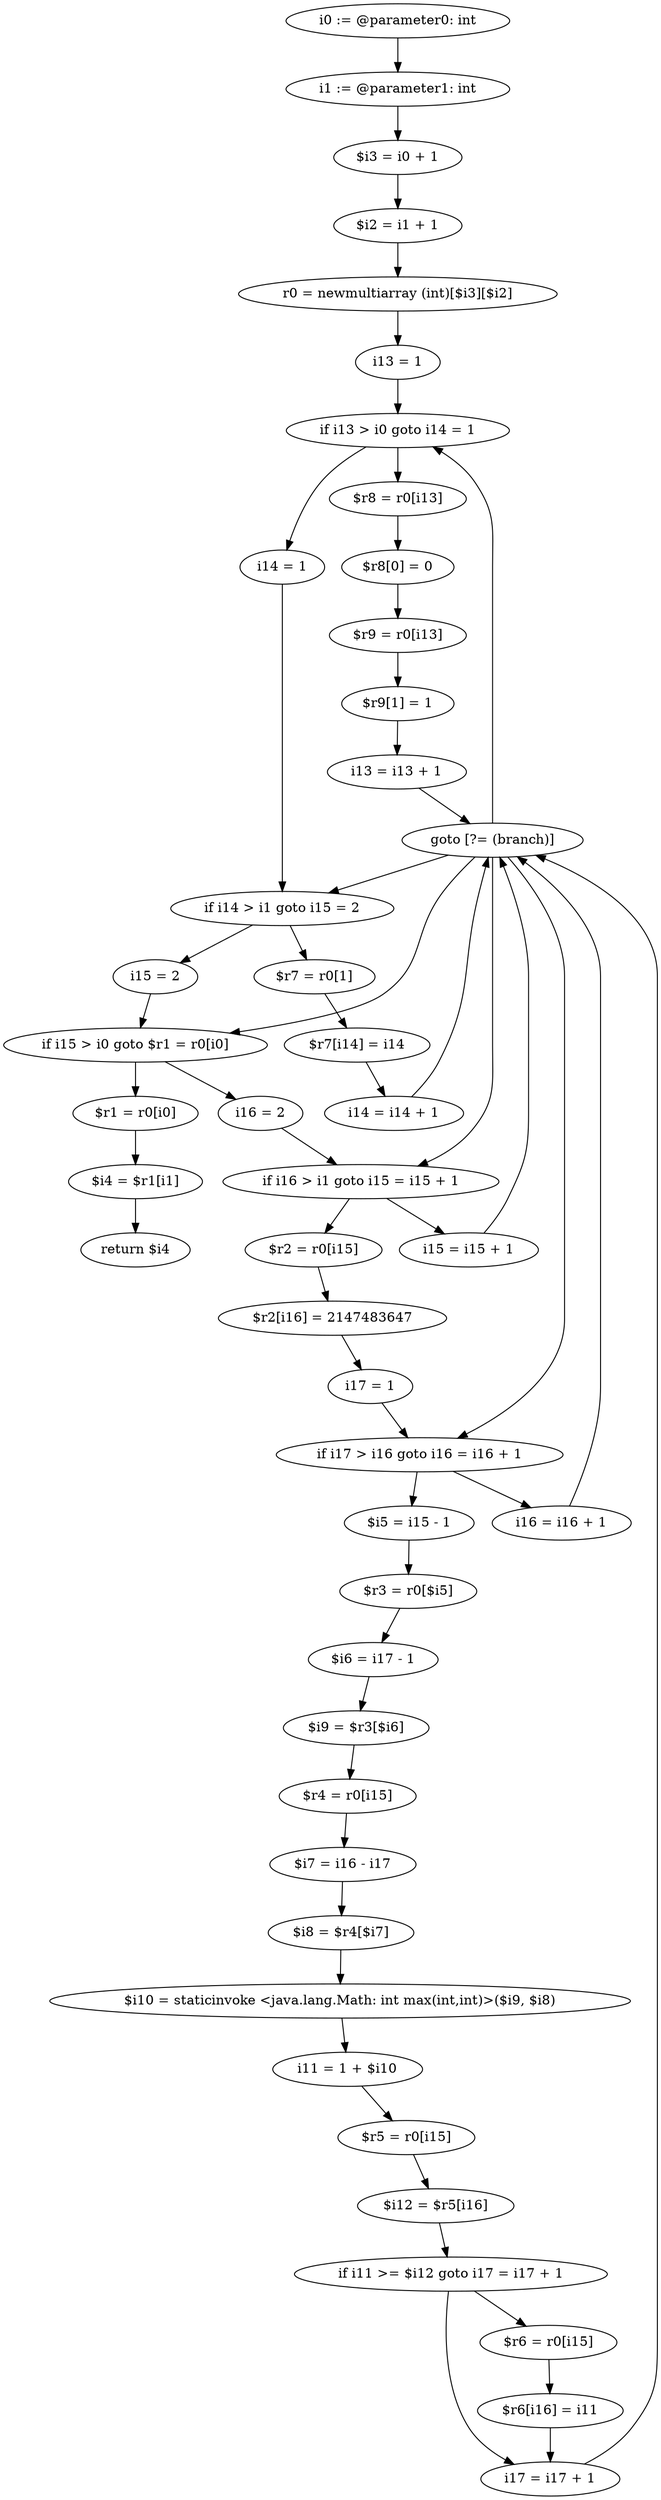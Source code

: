digraph "unitGraph" {
    "i0 := @parameter0: int"
    "i1 := @parameter1: int"
    "$i3 = i0 + 1"
    "$i2 = i1 + 1"
    "r0 = newmultiarray (int)[$i3][$i2]"
    "i13 = 1"
    "if i13 > i0 goto i14 = 1"
    "$r8 = r0[i13]"
    "$r8[0] = 0"
    "$r9 = r0[i13]"
    "$r9[1] = 1"
    "i13 = i13 + 1"
    "goto [?= (branch)]"
    "i14 = 1"
    "if i14 > i1 goto i15 = 2"
    "$r7 = r0[1]"
    "$r7[i14] = i14"
    "i14 = i14 + 1"
    "i15 = 2"
    "if i15 > i0 goto $r1 = r0[i0]"
    "i16 = 2"
    "if i16 > i1 goto i15 = i15 + 1"
    "$r2 = r0[i15]"
    "$r2[i16] = 2147483647"
    "i17 = 1"
    "if i17 > i16 goto i16 = i16 + 1"
    "$i5 = i15 - 1"
    "$r3 = r0[$i5]"
    "$i6 = i17 - 1"
    "$i9 = $r3[$i6]"
    "$r4 = r0[i15]"
    "$i7 = i16 - i17"
    "$i8 = $r4[$i7]"
    "$i10 = staticinvoke <java.lang.Math: int max(int,int)>($i9, $i8)"
    "i11 = 1 + $i10"
    "$r5 = r0[i15]"
    "$i12 = $r5[i16]"
    "if i11 >= $i12 goto i17 = i17 + 1"
    "$r6 = r0[i15]"
    "$r6[i16] = i11"
    "i17 = i17 + 1"
    "i16 = i16 + 1"
    "i15 = i15 + 1"
    "$r1 = r0[i0]"
    "$i4 = $r1[i1]"
    "return $i4"
    "i0 := @parameter0: int"->"i1 := @parameter1: int";
    "i1 := @parameter1: int"->"$i3 = i0 + 1";
    "$i3 = i0 + 1"->"$i2 = i1 + 1";
    "$i2 = i1 + 1"->"r0 = newmultiarray (int)[$i3][$i2]";
    "r0 = newmultiarray (int)[$i3][$i2]"->"i13 = 1";
    "i13 = 1"->"if i13 > i0 goto i14 = 1";
    "if i13 > i0 goto i14 = 1"->"$r8 = r0[i13]";
    "if i13 > i0 goto i14 = 1"->"i14 = 1";
    "$r8 = r0[i13]"->"$r8[0] = 0";
    "$r8[0] = 0"->"$r9 = r0[i13]";
    "$r9 = r0[i13]"->"$r9[1] = 1";
    "$r9[1] = 1"->"i13 = i13 + 1";
    "i13 = i13 + 1"->"goto [?= (branch)]";
    "goto [?= (branch)]"->"if i13 > i0 goto i14 = 1";
    "i14 = 1"->"if i14 > i1 goto i15 = 2";
    "if i14 > i1 goto i15 = 2"->"$r7 = r0[1]";
    "if i14 > i1 goto i15 = 2"->"i15 = 2";
    "$r7 = r0[1]"->"$r7[i14] = i14";
    "$r7[i14] = i14"->"i14 = i14 + 1";
    "i14 = i14 + 1"->"goto [?= (branch)]";
    "goto [?= (branch)]"->"if i14 > i1 goto i15 = 2";
    "i15 = 2"->"if i15 > i0 goto $r1 = r0[i0]";
    "if i15 > i0 goto $r1 = r0[i0]"->"i16 = 2";
    "if i15 > i0 goto $r1 = r0[i0]"->"$r1 = r0[i0]";
    "i16 = 2"->"if i16 > i1 goto i15 = i15 + 1";
    "if i16 > i1 goto i15 = i15 + 1"->"$r2 = r0[i15]";
    "if i16 > i1 goto i15 = i15 + 1"->"i15 = i15 + 1";
    "$r2 = r0[i15]"->"$r2[i16] = 2147483647";
    "$r2[i16] = 2147483647"->"i17 = 1";
    "i17 = 1"->"if i17 > i16 goto i16 = i16 + 1";
    "if i17 > i16 goto i16 = i16 + 1"->"$i5 = i15 - 1";
    "if i17 > i16 goto i16 = i16 + 1"->"i16 = i16 + 1";
    "$i5 = i15 - 1"->"$r3 = r0[$i5]";
    "$r3 = r0[$i5]"->"$i6 = i17 - 1";
    "$i6 = i17 - 1"->"$i9 = $r3[$i6]";
    "$i9 = $r3[$i6]"->"$r4 = r0[i15]";
    "$r4 = r0[i15]"->"$i7 = i16 - i17";
    "$i7 = i16 - i17"->"$i8 = $r4[$i7]";
    "$i8 = $r4[$i7]"->"$i10 = staticinvoke <java.lang.Math: int max(int,int)>($i9, $i8)";
    "$i10 = staticinvoke <java.lang.Math: int max(int,int)>($i9, $i8)"->"i11 = 1 + $i10";
    "i11 = 1 + $i10"->"$r5 = r0[i15]";
    "$r5 = r0[i15]"->"$i12 = $r5[i16]";
    "$i12 = $r5[i16]"->"if i11 >= $i12 goto i17 = i17 + 1";
    "if i11 >= $i12 goto i17 = i17 + 1"->"$r6 = r0[i15]";
    "if i11 >= $i12 goto i17 = i17 + 1"->"i17 = i17 + 1";
    "$r6 = r0[i15]"->"$r6[i16] = i11";
    "$r6[i16] = i11"->"i17 = i17 + 1";
    "i17 = i17 + 1"->"goto [?= (branch)]";
    "goto [?= (branch)]"->"if i17 > i16 goto i16 = i16 + 1";
    "i16 = i16 + 1"->"goto [?= (branch)]";
    "goto [?= (branch)]"->"if i16 > i1 goto i15 = i15 + 1";
    "i15 = i15 + 1"->"goto [?= (branch)]";
    "goto [?= (branch)]"->"if i15 > i0 goto $r1 = r0[i0]";
    "$r1 = r0[i0]"->"$i4 = $r1[i1]";
    "$i4 = $r1[i1]"->"return $i4";
}
